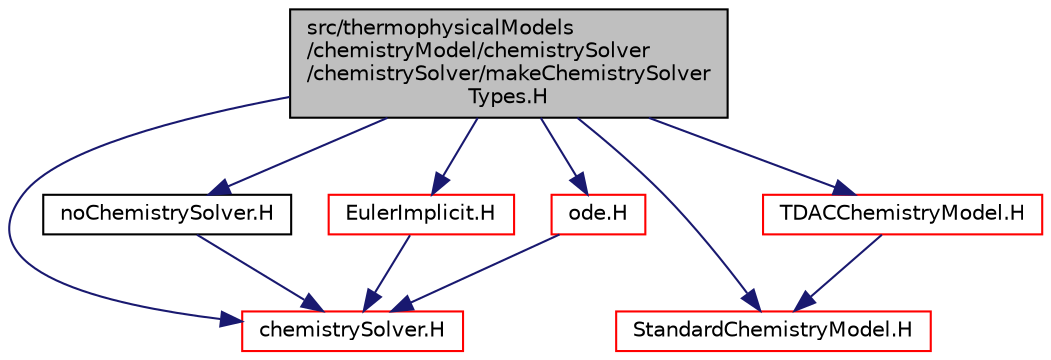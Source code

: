 digraph "src/thermophysicalModels/chemistryModel/chemistrySolver/chemistrySolver/makeChemistrySolverTypes.H"
{
  bgcolor="transparent";
  edge [fontname="Helvetica",fontsize="10",labelfontname="Helvetica",labelfontsize="10"];
  node [fontname="Helvetica",fontsize="10",shape=record];
  Node1 [label="src/thermophysicalModels\l/chemistryModel/chemistrySolver\l/chemistrySolver/makeChemistrySolver\lTypes.H",height=0.2,width=0.4,color="black", fillcolor="grey75", style="filled" fontcolor="black"];
  Node1 -> Node2 [color="midnightblue",fontsize="10",style="solid",fontname="Helvetica"];
  Node2 [label="chemistrySolver.H",height=0.2,width=0.4,color="red",URL="$chemistrySolver_8H.html"];
  Node1 -> Node3 [color="midnightblue",fontsize="10",style="solid",fontname="Helvetica"];
  Node3 [label="StandardChemistryModel.H",height=0.2,width=0.4,color="red",URL="$StandardChemistryModel_8H.html"];
  Node1 -> Node4 [color="midnightblue",fontsize="10",style="solid",fontname="Helvetica"];
  Node4 [label="TDACChemistryModel.H",height=0.2,width=0.4,color="red",URL="$TDACChemistryModel_8H.html"];
  Node4 -> Node3 [color="midnightblue",fontsize="10",style="solid",fontname="Helvetica"];
  Node1 -> Node5 [color="midnightblue",fontsize="10",style="solid",fontname="Helvetica"];
  Node5 [label="noChemistrySolver.H",height=0.2,width=0.4,color="black",URL="$noChemistrySolver_8H.html"];
  Node5 -> Node2 [color="midnightblue",fontsize="10",style="solid",fontname="Helvetica"];
  Node1 -> Node6 [color="midnightblue",fontsize="10",style="solid",fontname="Helvetica"];
  Node6 [label="EulerImplicit.H",height=0.2,width=0.4,color="red",URL="$EulerImplicit_8H.html"];
  Node6 -> Node2 [color="midnightblue",fontsize="10",style="solid",fontname="Helvetica"];
  Node1 -> Node7 [color="midnightblue",fontsize="10",style="solid",fontname="Helvetica"];
  Node7 [label="ode.H",height=0.2,width=0.4,color="red",URL="$ode_8H.html"];
  Node7 -> Node2 [color="midnightblue",fontsize="10",style="solid",fontname="Helvetica"];
}
